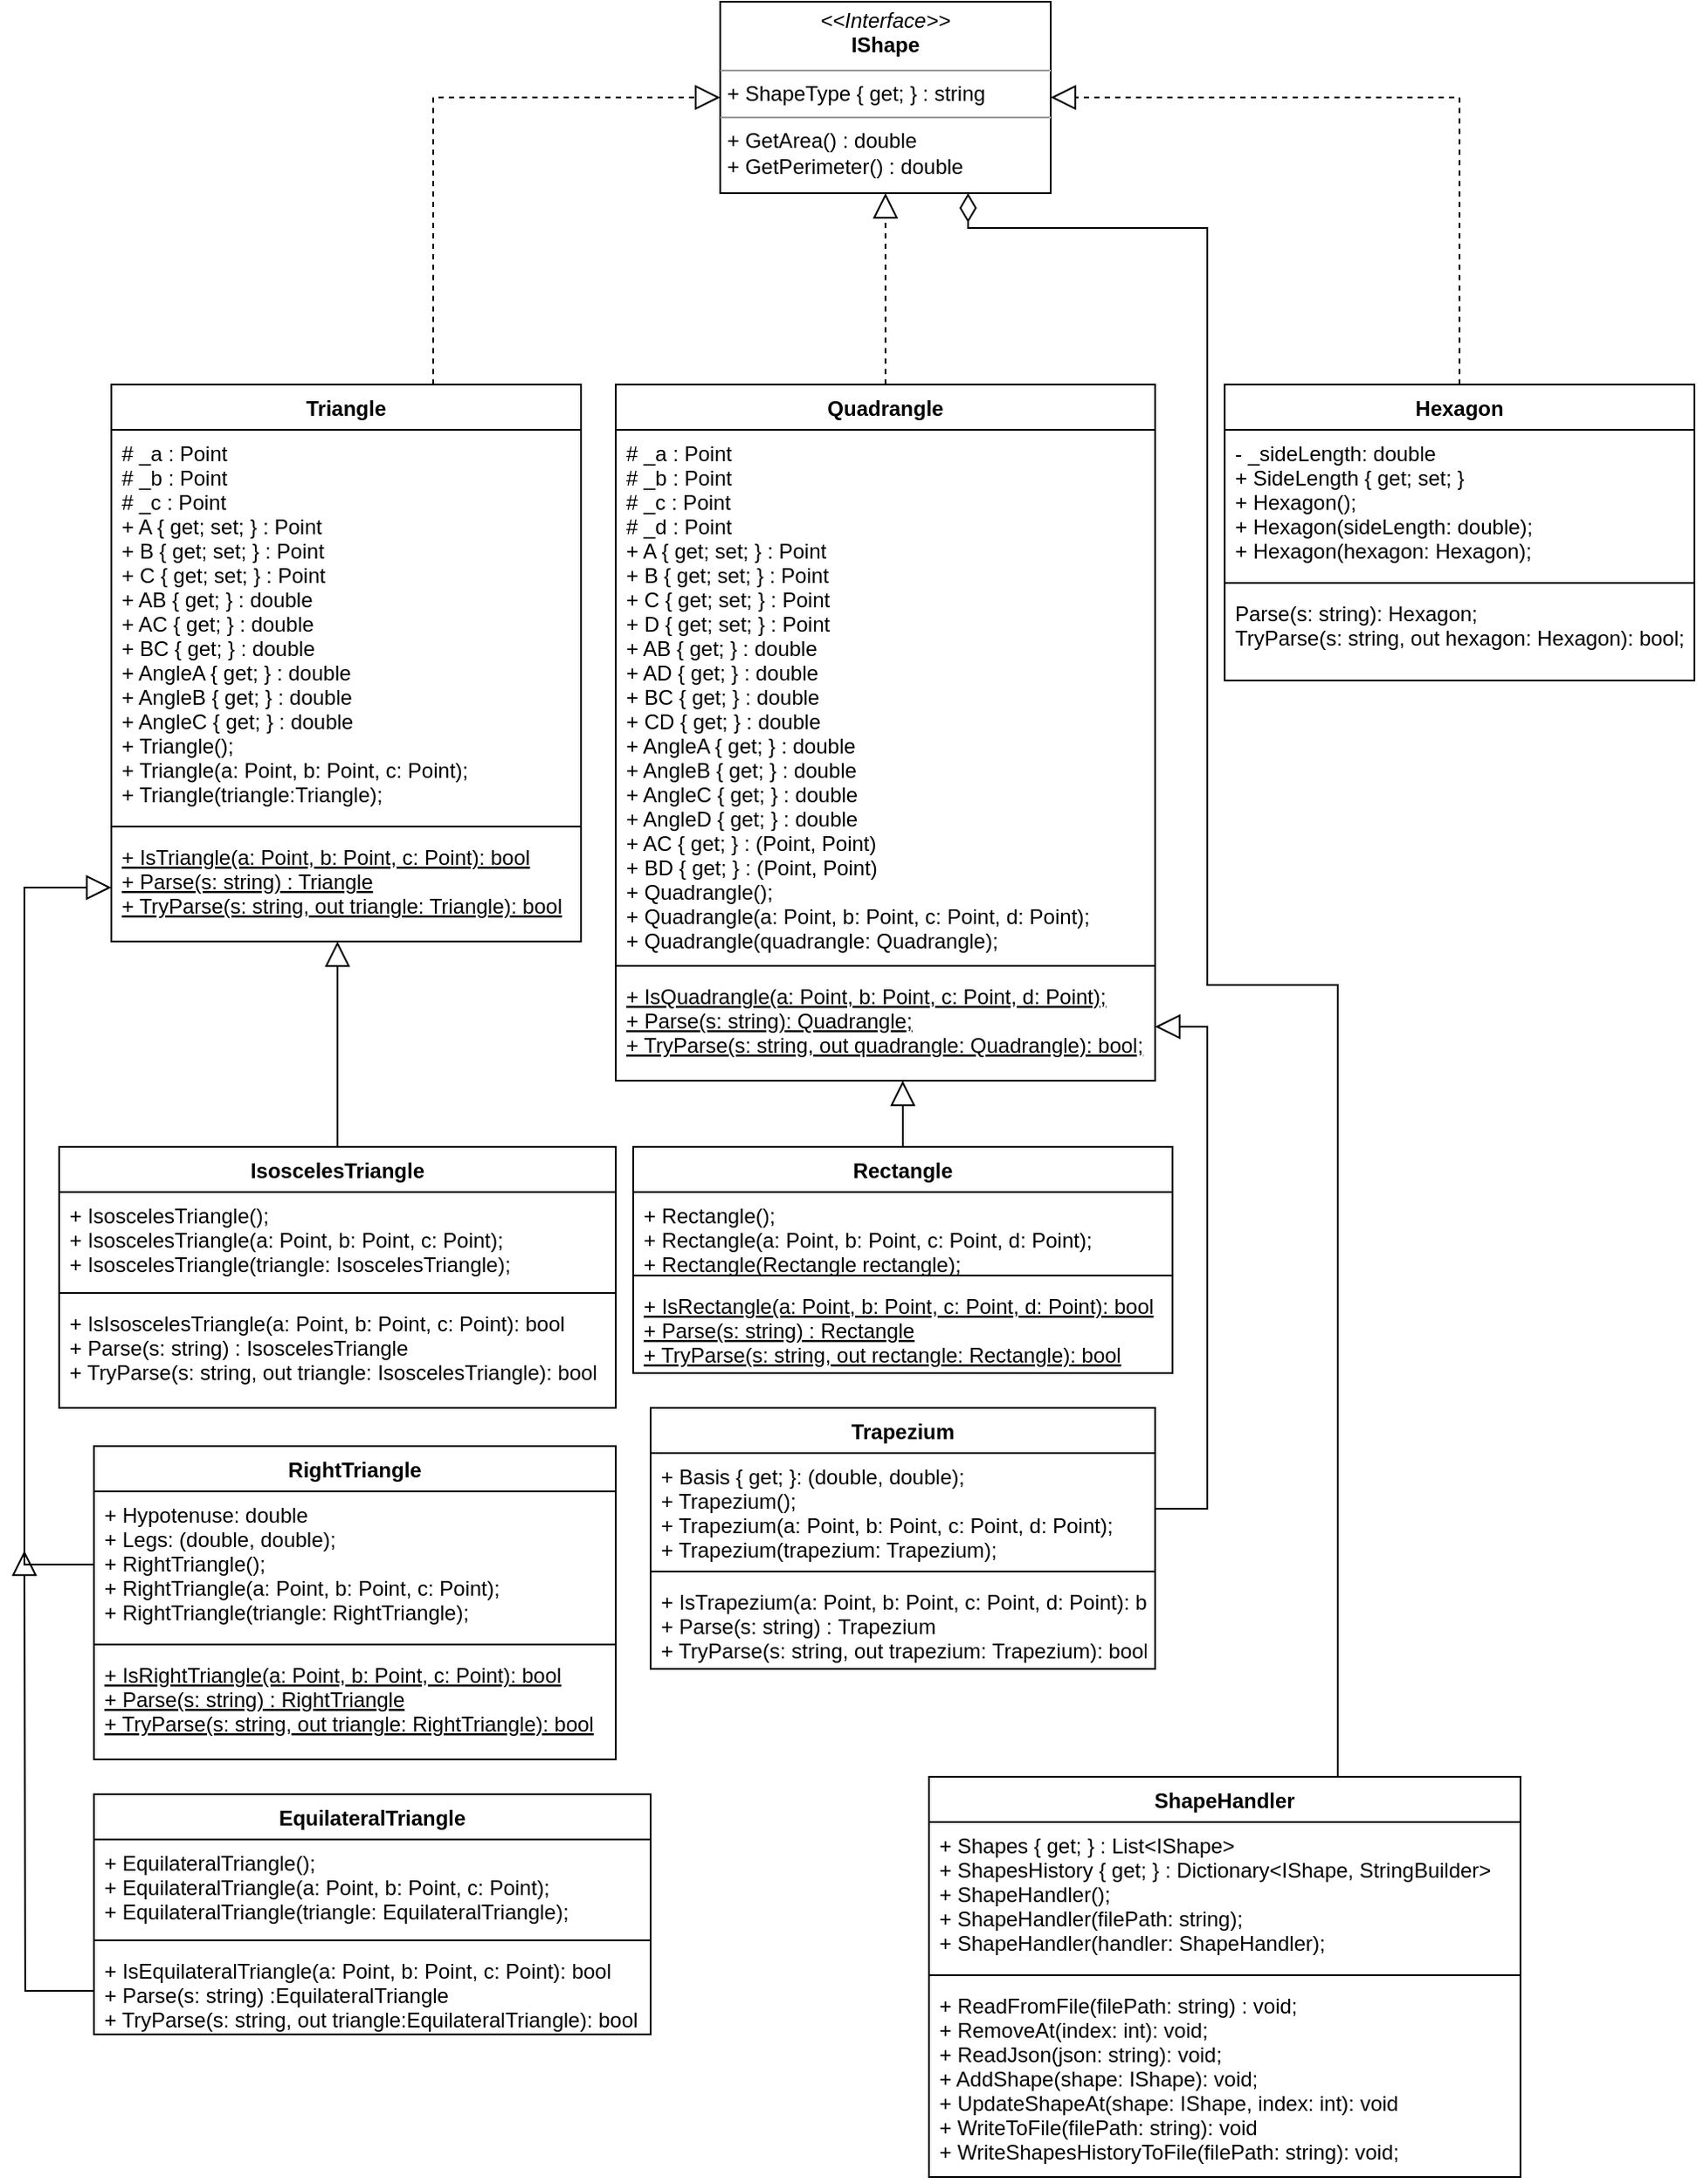 <mxfile version="15.4.0" type="device"><diagram id="DEIQZtd4Mzf3Nv3vfiDj" name="Page-1"><mxGraphModel dx="1913" dy="806" grid="1" gridSize="10" guides="1" tooltips="1" connect="1" arrows="1" fold="1" page="1" pageScale="1" pageWidth="827" pageHeight="1169" math="0" shadow="0"><root><mxCell id="0"/><mxCell id="1" parent="0"/><mxCell id="CvxQUl-fv7652Qb_NtTM-1" value="&lt;p style=&quot;margin: 0px ; margin-top: 4px ; text-align: center&quot;&gt;&lt;i&gt;&amp;lt;&amp;lt;Interface&amp;gt;&amp;gt;&lt;/i&gt;&lt;br&gt;&lt;b&gt;IShape&lt;/b&gt;&lt;/p&gt;&lt;hr size=&quot;1&quot;&gt;&lt;p style=&quot;margin: 0px ; margin-left: 4px&quot;&gt;+ ShapeType { get; } : string&lt;/p&gt;&lt;hr size=&quot;1&quot;&gt;&lt;p style=&quot;margin: 0px ; margin-left: 4px&quot;&gt;+ GetArea() : double&lt;/p&gt;&lt;p style=&quot;margin: 0px ; margin-left: 4px&quot;&gt;+ GetPerimeter() : double&lt;/p&gt;" style="verticalAlign=top;align=left;overflow=fill;fontSize=12;fontFamily=Helvetica;html=1;" parent="1" vertex="1"><mxGeometry x="340" y="300" width="190" height="110" as="geometry"/></mxCell><mxCell id="CvxQUl-fv7652Qb_NtTM-6" style="edgeStyle=orthogonalEdgeStyle;rounded=0;orthogonalLoop=1;jettySize=auto;html=1;entryX=0;entryY=0.5;entryDx=0;entryDy=0;dashed=1;endArrow=block;endFill=0;strokeWidth=1;endSize=12;" parent="1" source="CvxQUl-fv7652Qb_NtTM-2" target="CvxQUl-fv7652Qb_NtTM-1" edge="1"><mxGeometry relative="1" as="geometry"><mxPoint x="245" y="350" as="targetPoint"/><Array as="points"><mxPoint x="175" y="355"/></Array></mxGeometry></mxCell><mxCell id="CvxQUl-fv7652Qb_NtTM-2" value="Triangle" style="swimlane;fontStyle=1;align=center;verticalAlign=top;childLayout=stackLayout;horizontal=1;startSize=26;horizontalStack=0;resizeParent=1;resizeParentMax=0;resizeLast=0;collapsible=1;marginBottom=0;" parent="1" vertex="1"><mxGeometry x="-10" y="520" width="270" height="320" as="geometry"/></mxCell><mxCell id="CvxQUl-fv7652Qb_NtTM-3" value="# _a : Point&#10;# _b : Point&#10;# _c : Point&#10;+ A { get; set; } : Point&#10;+ B { get; set; } : Point&#10;+ C { get; set; } : Point&#10;+ AB { get; } : double&#10;+ AC { get; } : double&#10;+ BC { get; } : double&#10;+ AngleA { get; } : double&#10;+ AngleB { get; } : double&#10;+ AngleC { get; } : double&#10;+ Triangle();&#10;+ Triangle(a: Point, b: Point, c: Point);&#10;+ Triangle(triangle:Triangle);&#10;" style="text;strokeColor=none;fillColor=none;align=left;verticalAlign=top;spacingLeft=4;spacingRight=4;overflow=hidden;rotatable=0;points=[[0,0.5],[1,0.5]];portConstraint=eastwest;" parent="CvxQUl-fv7652Qb_NtTM-2" vertex="1"><mxGeometry y="26" width="270" height="224" as="geometry"/></mxCell><mxCell id="CvxQUl-fv7652Qb_NtTM-4" value="" style="line;strokeWidth=1;fillColor=none;align=left;verticalAlign=middle;spacingTop=-1;spacingLeft=3;spacingRight=3;rotatable=0;labelPosition=right;points=[];portConstraint=eastwest;" parent="CvxQUl-fv7652Qb_NtTM-2" vertex="1"><mxGeometry y="250" width="270" height="8" as="geometry"/></mxCell><mxCell id="CvxQUl-fv7652Qb_NtTM-5" value="+ IsTriangle(a: Point, b: Point, c: Point): bool&#10;+ Parse(s: string) : Triangle&#10;+ TryParse(s: string, out triangle: Triangle): bool" style="text;strokeColor=none;fillColor=none;align=left;verticalAlign=top;spacingLeft=4;spacingRight=4;overflow=hidden;rotatable=0;points=[[0,0.5],[1,0.5]];portConstraint=eastwest;fontStyle=4" parent="CvxQUl-fv7652Qb_NtTM-2" vertex="1"><mxGeometry y="258" width="270" height="62" as="geometry"/></mxCell><mxCell id="CvxQUl-fv7652Qb_NtTM-12" style="edgeStyle=orthogonalEdgeStyle;rounded=0;orthogonalLoop=1;jettySize=auto;html=1;entryX=0.5;entryY=1;entryDx=0;entryDy=0;dashed=1;endArrow=block;endFill=0;endSize=12;strokeWidth=1;" parent="1" source="CvxQUl-fv7652Qb_NtTM-7" target="CvxQUl-fv7652Qb_NtTM-1" edge="1"><mxGeometry relative="1" as="geometry"/></mxCell><mxCell id="CvxQUl-fv7652Qb_NtTM-7" value="Quadrangle" style="swimlane;fontStyle=1;align=center;verticalAlign=top;childLayout=stackLayout;horizontal=1;startSize=26;horizontalStack=0;resizeParent=1;resizeParentMax=0;resizeLast=0;collapsible=1;marginBottom=0;" parent="1" vertex="1"><mxGeometry x="280" y="520" width="310" height="400" as="geometry"/></mxCell><mxCell id="CvxQUl-fv7652Qb_NtTM-8" value="# _a : Point&#10;# _b : Point&#10;# _c : Point&#10;# _d : Point&#10;+ A { get; set; } : Point&#10;+ B { get; set; } : Point&#10;+ C { get; set; } : Point&#10;+ D { get; set; } : Point&#10;+ AB { get; } : double&#10;+ AD { get; } : double&#10;+ BC { get; } : double&#10;+ CD { get; } : double&#10;+ AngleA { get; } : double&#10;+ AngleB { get; } : double&#10;+ AngleC { get; } : double&#10;+ AngleD { get; } : double&#10;+ AC { get; } : (Point, Point)&#10;+ BD { get; } : (Point, Point)&#10;+ Quadrangle();&#10;+ Quadrangle(a: Point, b: Point, c: Point, d: Point);&#10;+ Quadrangle(quadrangle: Quadrangle);" style="text;strokeColor=none;fillColor=none;align=left;verticalAlign=top;spacingLeft=4;spacingRight=4;overflow=hidden;rotatable=0;points=[[0,0.5],[1,0.5]];portConstraint=eastwest;" parent="CvxQUl-fv7652Qb_NtTM-7" vertex="1"><mxGeometry y="26" width="310" height="304" as="geometry"/></mxCell><mxCell id="CvxQUl-fv7652Qb_NtTM-9" value="" style="line;strokeWidth=1;fillColor=none;align=left;verticalAlign=middle;spacingTop=-1;spacingLeft=3;spacingRight=3;rotatable=0;labelPosition=right;points=[];portConstraint=eastwest;" parent="CvxQUl-fv7652Qb_NtTM-7" vertex="1"><mxGeometry y="330" width="310" height="8" as="geometry"/></mxCell><mxCell id="CvxQUl-fv7652Qb_NtTM-10" value="+ IsQuadrangle(a: Point, b: Point, c: Point, d: Point);&#10;+ Parse(s: string): Quadrangle;&#10;+ TryParse(s: string, out quadrangle: Quadrangle): bool;" style="text;strokeColor=none;fillColor=none;align=left;verticalAlign=top;spacingLeft=4;spacingRight=4;overflow=hidden;rotatable=0;points=[[0,0.5],[1,0.5]];portConstraint=eastwest;fontStyle=4" parent="CvxQUl-fv7652Qb_NtTM-7" vertex="1"><mxGeometry y="338" width="310" height="62" as="geometry"/></mxCell><mxCell id="CvxQUl-fv7652Qb_NtTM-21" style="edgeStyle=orthogonalEdgeStyle;rounded=0;orthogonalLoop=1;jettySize=auto;html=1;dashed=1;endArrow=block;endFill=0;endSize=12;strokeWidth=1;entryX=1;entryY=0.5;entryDx=0;entryDy=0;" parent="1" source="CvxQUl-fv7652Qb_NtTM-17" target="CvxQUl-fv7652Qb_NtTM-1" edge="1"><mxGeometry relative="1" as="geometry"><mxPoint x="765" y="360" as="targetPoint"/><Array as="points"><mxPoint x="765" y="355"/></Array></mxGeometry></mxCell><mxCell id="CvxQUl-fv7652Qb_NtTM-17" value="Hexagon" style="swimlane;fontStyle=1;align=center;verticalAlign=top;childLayout=stackLayout;horizontal=1;startSize=26;horizontalStack=0;resizeParent=1;resizeParentMax=0;resizeLast=0;collapsible=1;marginBottom=0;" parent="1" vertex="1"><mxGeometry x="630" y="520" width="270" height="170" as="geometry"/></mxCell><mxCell id="CvxQUl-fv7652Qb_NtTM-18" value="- _sideLength: double&#10;+ SideLength { get; set; }&#10;+ Hexagon();&#10;+ Hexagon(sideLength: double);&#10;+ Hexagon(hexagon: Hexagon);" style="text;strokeColor=none;fillColor=none;align=left;verticalAlign=top;spacingLeft=4;spacingRight=4;overflow=hidden;rotatable=0;points=[[0,0.5],[1,0.5]];portConstraint=eastwest;" parent="CvxQUl-fv7652Qb_NtTM-17" vertex="1"><mxGeometry y="26" width="270" height="84" as="geometry"/></mxCell><mxCell id="CvxQUl-fv7652Qb_NtTM-19" value="" style="line;strokeWidth=1;fillColor=none;align=left;verticalAlign=middle;spacingTop=-1;spacingLeft=3;spacingRight=3;rotatable=0;labelPosition=right;points=[];portConstraint=eastwest;" parent="CvxQUl-fv7652Qb_NtTM-17" vertex="1"><mxGeometry y="110" width="270" height="8" as="geometry"/></mxCell><mxCell id="CvxQUl-fv7652Qb_NtTM-20" value="Parse(s: string): Hexagon;&#10;TryParse(s: string, out hexagon: Hexagon): bool;" style="text;strokeColor=none;fillColor=none;align=left;verticalAlign=top;spacingLeft=4;spacingRight=4;overflow=hidden;rotatable=0;points=[[0,0.5],[1,0.5]];portConstraint=eastwest;" parent="CvxQUl-fv7652Qb_NtTM-17" vertex="1"><mxGeometry y="118" width="270" height="52" as="geometry"/></mxCell><mxCell id="CvxQUl-fv7652Qb_NtTM-22" value="RightTriangle" style="swimlane;fontStyle=1;align=center;verticalAlign=top;childLayout=stackLayout;horizontal=1;startSize=26;horizontalStack=0;resizeParent=1;resizeParentMax=0;resizeLast=0;collapsible=1;marginBottom=0;" parent="1" vertex="1"><mxGeometry x="-20" y="1130" width="300" height="180" as="geometry"/></mxCell><mxCell id="CvxQUl-fv7652Qb_NtTM-23" value="+ Hypotenuse: double&#10;+ Legs: (double, double);&#10;+ RightTriangle();&#10;+ RightTriangle(a: Point, b: Point, c: Point);&#10;+ RightTriangle(triangle: RightTriangle);" style="text;strokeColor=none;fillColor=none;align=left;verticalAlign=top;spacingLeft=4;spacingRight=4;overflow=hidden;rotatable=0;points=[[0,0.5],[1,0.5]];portConstraint=eastwest;" parent="CvxQUl-fv7652Qb_NtTM-22" vertex="1"><mxGeometry y="26" width="300" height="84" as="geometry"/></mxCell><mxCell id="CvxQUl-fv7652Qb_NtTM-24" value="" style="line;strokeWidth=1;fillColor=none;align=left;verticalAlign=middle;spacingTop=-1;spacingLeft=3;spacingRight=3;rotatable=0;labelPosition=right;points=[];portConstraint=eastwest;" parent="CvxQUl-fv7652Qb_NtTM-22" vertex="1"><mxGeometry y="110" width="300" height="8" as="geometry"/></mxCell><mxCell id="CvxQUl-fv7652Qb_NtTM-25" value="+ IsRightTriangle(a: Point, b: Point, c: Point): bool&#10;+ Parse(s: string) : RightTriangle&#10;+ TryParse(s: string, out triangle: RightTriangle): bool" style="text;strokeColor=none;fillColor=none;align=left;verticalAlign=top;spacingLeft=4;spacingRight=4;overflow=hidden;rotatable=0;points=[[0,0.5],[1,0.5]];portConstraint=eastwest;fontStyle=4" parent="CvxQUl-fv7652Qb_NtTM-22" vertex="1"><mxGeometry y="118" width="300" height="62" as="geometry"/></mxCell><mxCell id="CvxQUl-fv7652Qb_NtTM-42" style="edgeStyle=orthogonalEdgeStyle;rounded=0;orthogonalLoop=1;jettySize=auto;html=1;endArrow=block;endFill=0;endSize=12;strokeWidth=1;" parent="1" source="CvxQUl-fv7652Qb_NtTM-26" target="CvxQUl-fv7652Qb_NtTM-5" edge="1"><mxGeometry relative="1" as="geometry"><Array as="points"><mxPoint x="120" y="860"/><mxPoint x="120" y="860"/></Array></mxGeometry></mxCell><mxCell id="CvxQUl-fv7652Qb_NtTM-26" value="IsoscelesTriangle" style="swimlane;fontStyle=1;align=center;verticalAlign=top;childLayout=stackLayout;horizontal=1;startSize=26;horizontalStack=0;resizeParent=1;resizeParentMax=0;resizeLast=0;collapsible=1;marginBottom=0;" parent="1" vertex="1"><mxGeometry x="-40" y="958" width="320" height="150" as="geometry"/></mxCell><mxCell id="CvxQUl-fv7652Qb_NtTM-27" value="+ IsoscelesTriangle();&#10;+ IsoscelesTriangle(a: Point, b: Point, c: Point);&#10;+ IsoscelesTriangle(triangle: IsoscelesTriangle); " style="text;strokeColor=none;fillColor=none;align=left;verticalAlign=top;spacingLeft=4;spacingRight=4;overflow=hidden;rotatable=0;points=[[0,0.5],[1,0.5]];portConstraint=eastwest;" parent="CvxQUl-fv7652Qb_NtTM-26" vertex="1"><mxGeometry y="26" width="320" height="54" as="geometry"/></mxCell><mxCell id="CvxQUl-fv7652Qb_NtTM-28" value="" style="line;strokeWidth=1;fillColor=none;align=left;verticalAlign=middle;spacingTop=-1;spacingLeft=3;spacingRight=3;rotatable=0;labelPosition=right;points=[];portConstraint=eastwest;" parent="CvxQUl-fv7652Qb_NtTM-26" vertex="1"><mxGeometry y="80" width="320" height="8" as="geometry"/></mxCell><mxCell id="CvxQUl-fv7652Qb_NtTM-29" value="+ IsIsoscelesTriangle(a: Point, b: Point, c: Point): bool&#10;+ Parse(s: string) : IsoscelesTriangle&#10;+ TryParse(s: string, out triangle: IsoscelesTriangle): bool" style="text;strokeColor=none;fillColor=none;align=left;verticalAlign=top;spacingLeft=4;spacingRight=4;overflow=hidden;rotatable=0;points=[[0,0.5],[1,0.5]];portConstraint=eastwest;" parent="CvxQUl-fv7652Qb_NtTM-26" vertex="1"><mxGeometry y="88" width="320" height="62" as="geometry"/></mxCell><mxCell id="CvxQUl-fv7652Qb_NtTM-30" value="EquilateralTriangle" style="swimlane;fontStyle=1;align=center;verticalAlign=top;childLayout=stackLayout;horizontal=1;startSize=26;horizontalStack=0;resizeParent=1;resizeParentMax=0;resizeLast=0;collapsible=1;marginBottom=0;" parent="1" vertex="1"><mxGeometry x="-20" y="1330" width="320" height="138" as="geometry"/></mxCell><mxCell id="CvxQUl-fv7652Qb_NtTM-31" value="+ EquilateralTriangle();&#10;+ EquilateralTriangle(a: Point, b: Point, c: Point);&#10;+ EquilateralTriangle(triangle: EquilateralTriangle);" style="text;strokeColor=none;fillColor=none;align=left;verticalAlign=top;spacingLeft=4;spacingRight=4;overflow=hidden;rotatable=0;points=[[0,0.5],[1,0.5]];portConstraint=eastwest;" parent="CvxQUl-fv7652Qb_NtTM-30" vertex="1"><mxGeometry y="26" width="320" height="54" as="geometry"/></mxCell><mxCell id="CvxQUl-fv7652Qb_NtTM-32" value="" style="line;strokeWidth=1;fillColor=none;align=left;verticalAlign=middle;spacingTop=-1;spacingLeft=3;spacingRight=3;rotatable=0;labelPosition=right;points=[];portConstraint=eastwest;" parent="CvxQUl-fv7652Qb_NtTM-30" vertex="1"><mxGeometry y="80" width="320" height="8" as="geometry"/></mxCell><mxCell id="CvxQUl-fv7652Qb_NtTM-33" value="+ IsEquilateralTriangle(a: Point, b: Point, c: Point): bool&#10;+ Parse(s: string) :EquilateralTriangle&#10;+ TryParse(s: string, out triangle:EquilateralTriangle): bool" style="text;strokeColor=none;fillColor=none;align=left;verticalAlign=top;spacingLeft=4;spacingRight=4;overflow=hidden;rotatable=0;points=[[0,0.5],[1,0.5]];portConstraint=eastwest;" parent="CvxQUl-fv7652Qb_NtTM-30" vertex="1"><mxGeometry y="88" width="320" height="50" as="geometry"/></mxCell><mxCell id="CvxQUl-fv7652Qb_NtTM-45" style="edgeStyle=orthogonalEdgeStyle;rounded=0;orthogonalLoop=1;jettySize=auto;html=1;entryX=0.532;entryY=1;entryDx=0;entryDy=0;entryPerimeter=0;endArrow=block;endFill=0;endSize=12;strokeWidth=1;" parent="1" source="CvxQUl-fv7652Qb_NtTM-34" target="CvxQUl-fv7652Qb_NtTM-10" edge="1"><mxGeometry relative="1" as="geometry"/></mxCell><mxCell id="CvxQUl-fv7652Qb_NtTM-34" value="Rectangle" style="swimlane;fontStyle=1;align=center;verticalAlign=top;childLayout=stackLayout;horizontal=1;startSize=26;horizontalStack=0;resizeParent=1;resizeParentMax=0;resizeLast=0;collapsible=1;marginBottom=0;" parent="1" vertex="1"><mxGeometry x="290" y="958" width="310" height="130" as="geometry"/></mxCell><mxCell id="CvxQUl-fv7652Qb_NtTM-35" value="+ Rectangle();&#10;+ Rectangle(a: Point, b: Point, c: Point, d: Point);&#10;+ Rectangle(Rectangle rectangle);" style="text;strokeColor=none;fillColor=none;align=left;verticalAlign=top;spacingLeft=4;spacingRight=4;overflow=hidden;rotatable=0;points=[[0,0.5],[1,0.5]];portConstraint=eastwest;" parent="CvxQUl-fv7652Qb_NtTM-34" vertex="1"><mxGeometry y="26" width="310" height="44" as="geometry"/></mxCell><mxCell id="CvxQUl-fv7652Qb_NtTM-36" value="" style="line;strokeWidth=1;fillColor=none;align=left;verticalAlign=middle;spacingTop=-1;spacingLeft=3;spacingRight=3;rotatable=0;labelPosition=right;points=[];portConstraint=eastwest;" parent="CvxQUl-fv7652Qb_NtTM-34" vertex="1"><mxGeometry y="70" width="310" height="8" as="geometry"/></mxCell><mxCell id="CvxQUl-fv7652Qb_NtTM-37" value="+ IsRectangle(a: Point, b: Point, c: Point, d: Point): bool&#10;+ Parse(s: string) : Rectangle&#10;+ TryParse(s: string, out rectangle: Rectangle): bool" style="text;strokeColor=none;fillColor=none;align=left;verticalAlign=top;spacingLeft=4;spacingRight=4;overflow=hidden;rotatable=0;points=[[0,0.5],[1,0.5]];portConstraint=eastwest;fontStyle=4" parent="CvxQUl-fv7652Qb_NtTM-34" vertex="1"><mxGeometry y="78" width="310" height="52" as="geometry"/></mxCell><mxCell id="CvxQUl-fv7652Qb_NtTM-38" value="Trapezium" style="swimlane;fontStyle=1;align=center;verticalAlign=top;childLayout=stackLayout;horizontal=1;startSize=26;horizontalStack=0;resizeParent=1;resizeParentMax=0;resizeLast=0;collapsible=1;marginBottom=0;" parent="1" vertex="1"><mxGeometry x="300" y="1108" width="290" height="150" as="geometry"/></mxCell><mxCell id="CvxQUl-fv7652Qb_NtTM-39" value="+ Basis { get; }: (double, double);&#10;+ Trapezium();&#10;+ Trapezium(a: Point, b: Point, c: Point, d: Point);&#10;+ Trapezium(trapezium: Trapezium);" style="text;strokeColor=none;fillColor=none;align=left;verticalAlign=top;spacingLeft=4;spacingRight=4;overflow=hidden;rotatable=0;points=[[0,0.5],[1,0.5]];portConstraint=eastwest;" parent="CvxQUl-fv7652Qb_NtTM-38" vertex="1"><mxGeometry y="26" width="290" height="64" as="geometry"/></mxCell><mxCell id="CvxQUl-fv7652Qb_NtTM-40" value="" style="line;strokeWidth=1;fillColor=none;align=left;verticalAlign=middle;spacingTop=-1;spacingLeft=3;spacingRight=3;rotatable=0;labelPosition=right;points=[];portConstraint=eastwest;" parent="CvxQUl-fv7652Qb_NtTM-38" vertex="1"><mxGeometry y="90" width="290" height="8" as="geometry"/></mxCell><mxCell id="CvxQUl-fv7652Qb_NtTM-41" value="+ IsTrapezium(a: Point, b: Point, c: Point, d: Point): bool&#10;+ Parse(s: string) : Trapezium&#10;+ TryParse(s: string, out trapezium: Trapezium): bool" style="text;strokeColor=none;fillColor=none;align=left;verticalAlign=top;spacingLeft=4;spacingRight=4;overflow=hidden;rotatable=0;points=[[0,0.5],[1,0.5]];portConstraint=eastwest;" parent="CvxQUl-fv7652Qb_NtTM-38" vertex="1"><mxGeometry y="98" width="290" height="52" as="geometry"/></mxCell><mxCell id="CvxQUl-fv7652Qb_NtTM-43" style="edgeStyle=orthogonalEdgeStyle;rounded=0;orthogonalLoop=1;jettySize=auto;html=1;endArrow=block;endFill=0;endSize=12;strokeWidth=1;entryX=0;entryY=0.5;entryDx=0;entryDy=0;" parent="1" source="CvxQUl-fv7652Qb_NtTM-23" target="CvxQUl-fv7652Qb_NtTM-5" edge="1"><mxGeometry relative="1" as="geometry"><mxPoint x="-60" y="810" as="targetPoint"/><Array as="points"><mxPoint x="-60" y="1198"/><mxPoint x="-60" y="809"/></Array></mxGeometry></mxCell><mxCell id="CvxQUl-fv7652Qb_NtTM-44" style="edgeStyle=orthogonalEdgeStyle;rounded=0;orthogonalLoop=1;jettySize=auto;html=1;endArrow=block;endFill=0;endSize=12;strokeWidth=1;" parent="1" source="CvxQUl-fv7652Qb_NtTM-33" edge="1"><mxGeometry relative="1" as="geometry"><mxPoint x="-60" y="1190" as="targetPoint"/></mxGeometry></mxCell><mxCell id="CvxQUl-fv7652Qb_NtTM-46" style="edgeStyle=orthogonalEdgeStyle;rounded=0;orthogonalLoop=1;jettySize=auto;html=1;endArrow=block;endFill=0;endSize=12;strokeWidth=1;entryX=1;entryY=0.5;entryDx=0;entryDy=0;" parent="1" source="CvxQUl-fv7652Qb_NtTM-39" target="CvxQUl-fv7652Qb_NtTM-10" edge="1"><mxGeometry relative="1" as="geometry"><mxPoint x="620" y="890" as="targetPoint"/><Array as="points"><mxPoint x="620" y="1166"/><mxPoint x="620" y="889"/></Array></mxGeometry></mxCell><mxCell id="3XRudX2mxCmxuxeM2xvo-5" style="edgeStyle=orthogonalEdgeStyle;rounded=0;orthogonalLoop=1;jettySize=auto;html=1;entryX=0.75;entryY=1;entryDx=0;entryDy=0;endArrow=diamondThin;endFill=0;endSize=14;" parent="1" source="3XRudX2mxCmxuxeM2xvo-1" target="CvxQUl-fv7652Qb_NtTM-1" edge="1"><mxGeometry relative="1" as="geometry"><Array as="points"><mxPoint x="695" y="865"/><mxPoint x="620" y="865"/><mxPoint x="620" y="430"/><mxPoint x="482" y="430"/></Array></mxGeometry></mxCell><mxCell id="3XRudX2mxCmxuxeM2xvo-1" value="ShapeHandler" style="swimlane;fontStyle=1;align=center;verticalAlign=top;childLayout=stackLayout;horizontal=1;startSize=26;horizontalStack=0;resizeParent=1;resizeParentMax=0;resizeLast=0;collapsible=1;marginBottom=0;" parent="1" vertex="1"><mxGeometry x="460" y="1320" width="340" height="230" as="geometry"/></mxCell><mxCell id="3XRudX2mxCmxuxeM2xvo-2" value="+ Shapes { get; } : List&lt;IShape&gt;&#10;+ ShapesHistory { get; } : Dictionary&lt;IShape, StringBuilder&gt;&#10;+ ShapeHandler();&#10;+ ShapeHandler(filePath: string);&#10;+ ShapeHandler(handler: ShapeHandler);" style="text;strokeColor=none;fillColor=none;align=left;verticalAlign=top;spacingLeft=4;spacingRight=4;overflow=hidden;rotatable=0;points=[[0,0.5],[1,0.5]];portConstraint=eastwest;" parent="3XRudX2mxCmxuxeM2xvo-1" vertex="1"><mxGeometry y="26" width="340" height="84" as="geometry"/></mxCell><mxCell id="3XRudX2mxCmxuxeM2xvo-3" value="" style="line;strokeWidth=1;fillColor=none;align=left;verticalAlign=middle;spacingTop=-1;spacingLeft=3;spacingRight=3;rotatable=0;labelPosition=right;points=[];portConstraint=eastwest;" parent="3XRudX2mxCmxuxeM2xvo-1" vertex="1"><mxGeometry y="110" width="340" height="8" as="geometry"/></mxCell><mxCell id="3XRudX2mxCmxuxeM2xvo-4" value="+ ReadFromFile(filePath: string) : void;&#10;+ RemoveAt(index: int): void;&#10;+ ReadJson(json: string): void;&#10;+ AddShape(shape: IShape): void;&#10;+ UpdateShapeAt(shape: IShape, index: int): void&#10;+ WriteToFile(filePath: string): void&#10;+ WriteShapesHistoryToFile(filePath: string): void;" style="text;strokeColor=none;fillColor=none;align=left;verticalAlign=top;spacingLeft=4;spacingRight=4;overflow=hidden;rotatable=0;points=[[0,0.5],[1,0.5]];portConstraint=eastwest;" parent="3XRudX2mxCmxuxeM2xvo-1" vertex="1"><mxGeometry y="118" width="340" height="112" as="geometry"/></mxCell></root></mxGraphModel></diagram></mxfile>